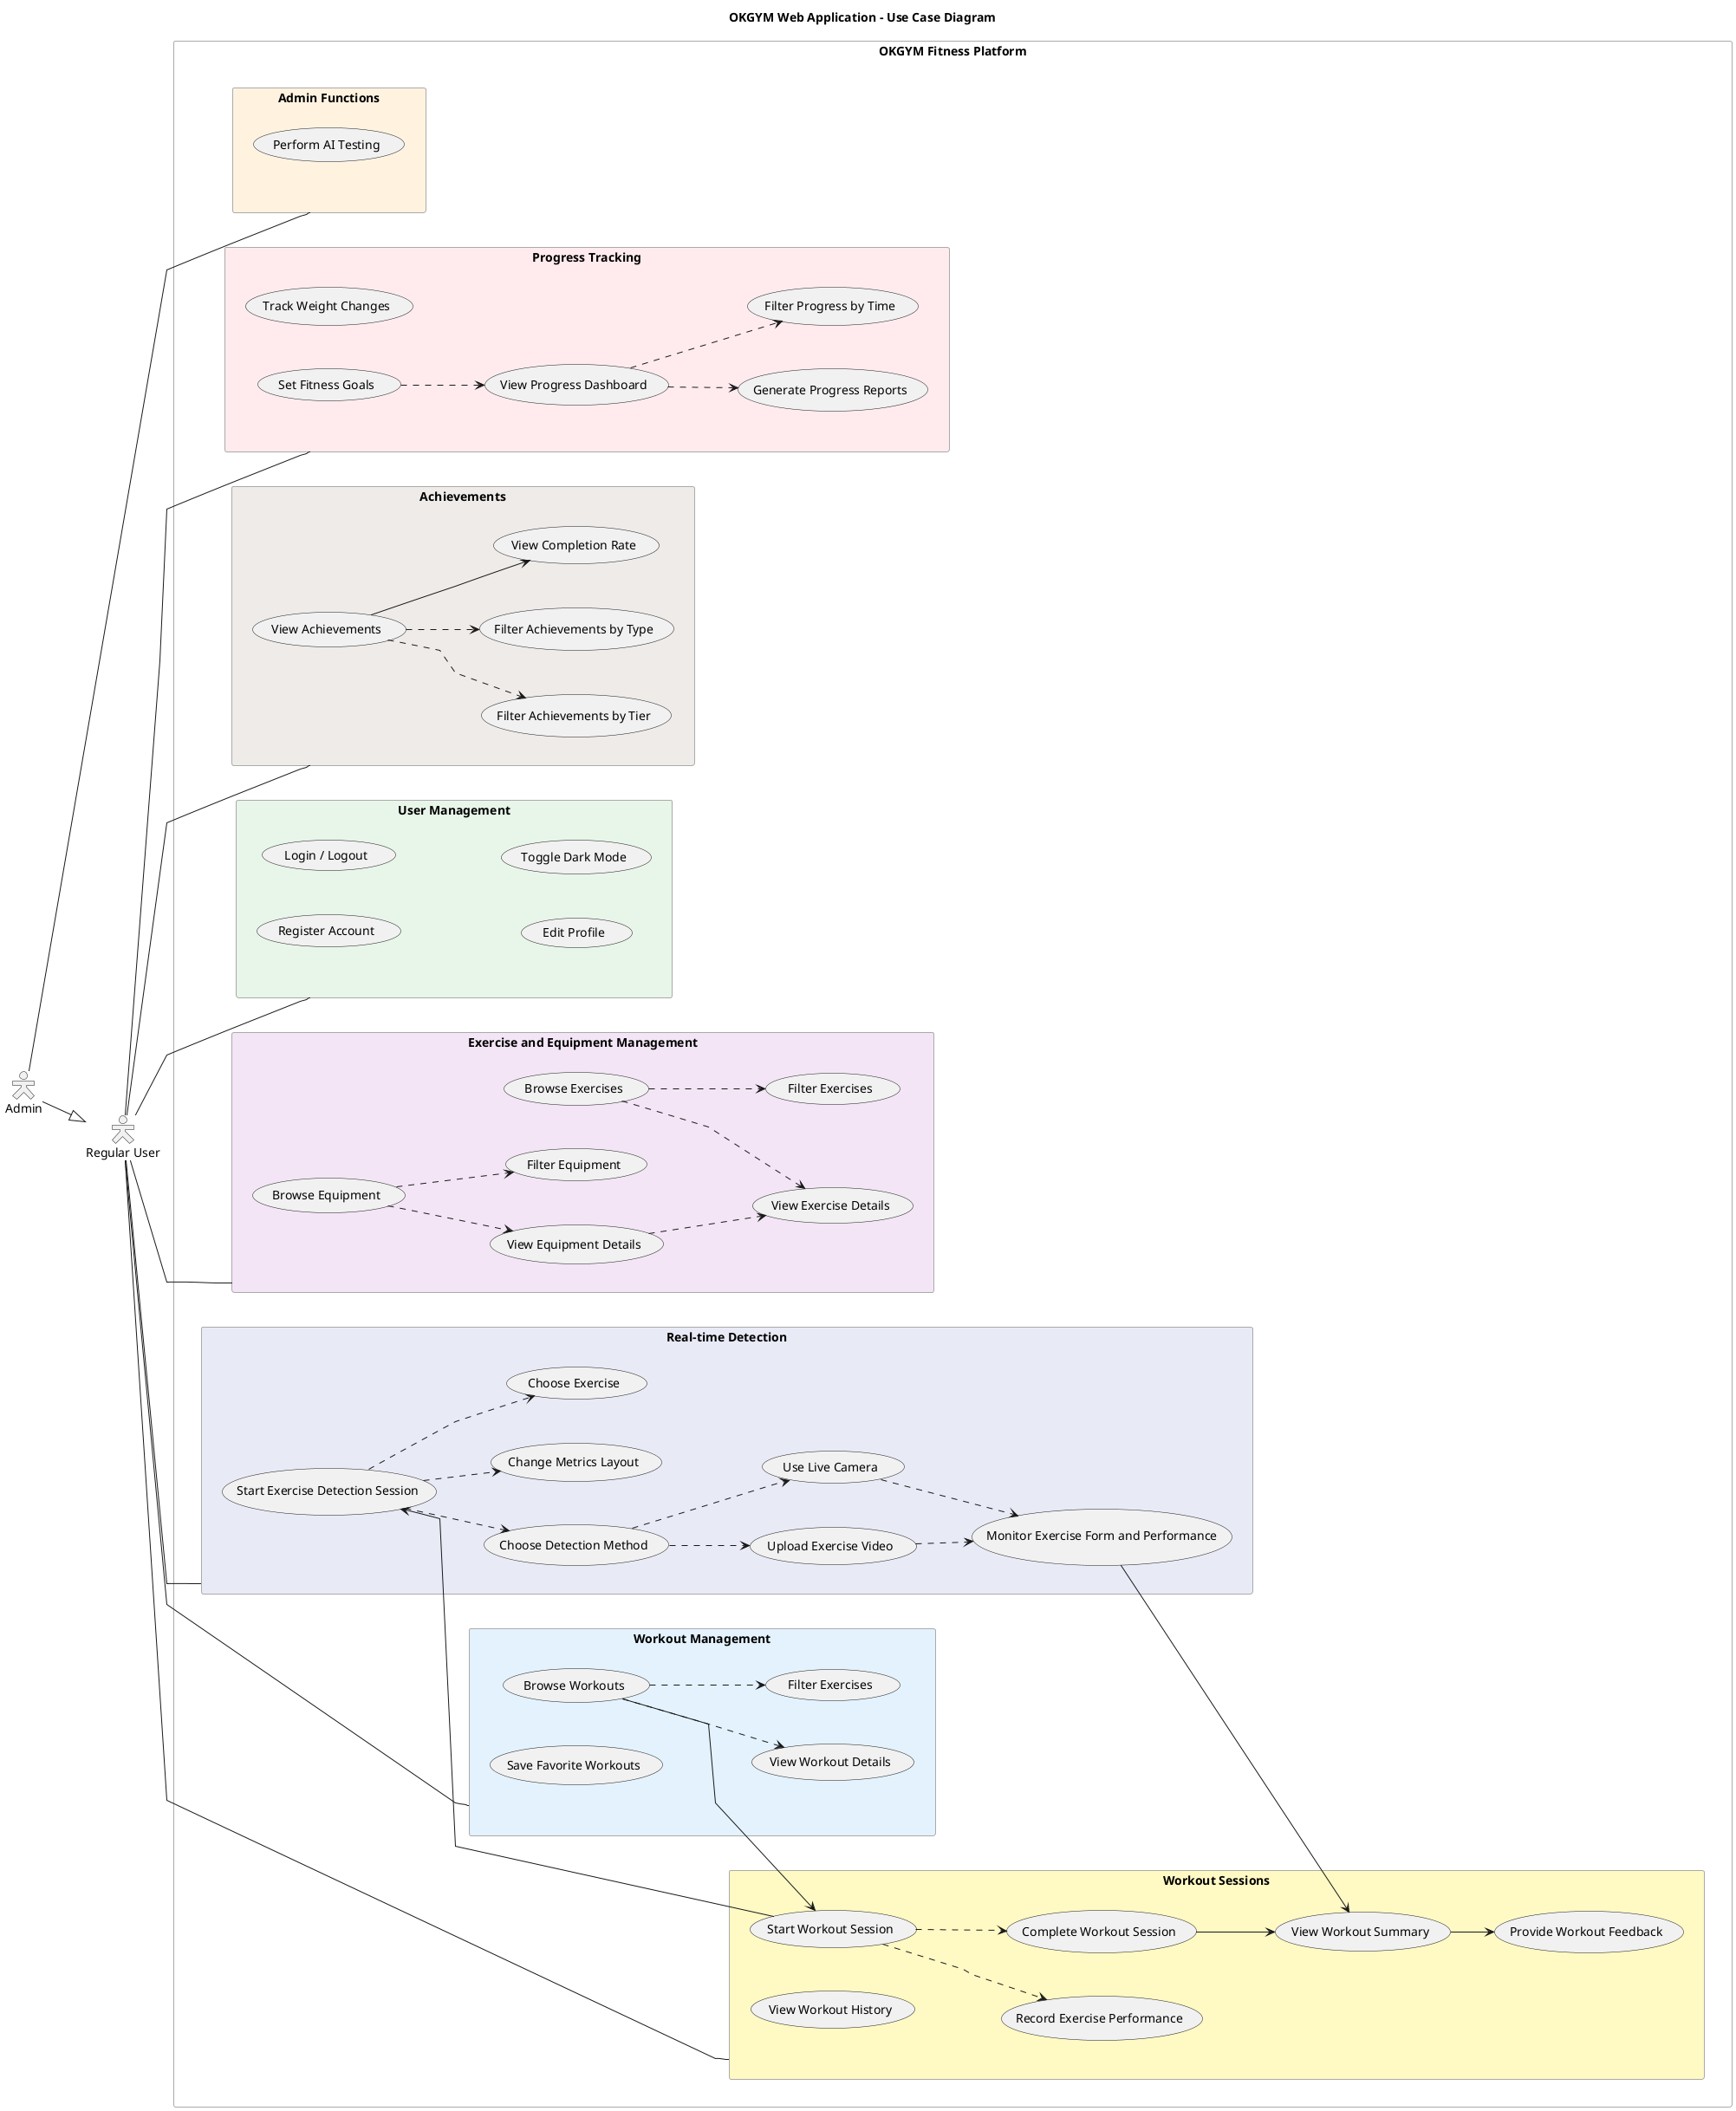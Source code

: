 @startuml OKGYM_Use_Case_Diagram

' Basic styling - minimal
skinparam actorStyle hollow
skinparam linetype polyline
left to right direction

' Use colored packages to organize use cases
skinparam packageStyle rectangle
skinparam packageBackgroundColor transparent
skinparam packageBorderColor #AAAAAA
skinparam shadowing false
skinparam nodesep 50
skinparam ranksep 50

' Title
title OKGYM Web Application - Use Case Diagram

' Actor definitions with inheritance
:Regular User: as RegularUser
:Admin: as Admin
Admin --|> RegularUser

rectangle "OKGYM Fitness Platform" {
  package "User Management" as UserMgmt #E8F5E9 {
    (Register Account) as UC1
    (Login / Logout) as UC2
    (Edit Profile) as UC3
    (Toggle Dark Mode) as UC33
  }
  
  package "Workout Management" as WorkoutMgmt #E3F2FD {
    (Browse Workouts) as UC5
    (View Workout Details) as UC6
    (Save Favorite Workouts) as UC9
    (Filter Exercises) as UC16
  }
  
  package "Workout Sessions" as WorkoutSessions #FFF9C4 {
    (Start Workout Session) as UC10
    (Record Exercise Performance) as UC11
    (Complete Workout Session) as UC12
    (View Workout History) as UC13
    (View Workout Summary) as UC34
    (Provide Workout Feedback) as UC31
  }
  
  package "Exercise and Equipment Management" as ExerciseMgmt #F3E5F5 {
    (Browse Exercises) as UC14
    (View Exercise Details) as UC15
    (Filter Exercises) as UC45
    (Browse Equipment) as UC28
    (View Equipment Details) as UC29
    (Filter Equipment) as UC37
  }
  
  package "Real-time Detection" as RealTimeDetection #E8EAF6 {
    (Start Exercise Detection Session) as UC30
    (Choose Exercise) as UC46
    (Monitor Exercise Form and Performance) as UC38
    (Choose Detection Method) as UC40
    (Upload Exercise Video) as UC17
    (Use Live Camera) as UC47
    (Change Metrics Layout) as UC41
  }
  
  package "Progress Tracking" as ProgressTracking #FFEBEE {
    (View Progress Dashboard) as UC19
    (Track Weight Changes) as UC20
    (Set Fitness Goals) as UC21
    (Generate Progress Reports) as UC23
    (Filter Progress by Time) as UC36
  }
  
  package "Achievements" as Achievements #EFEBE9 {
    (View Achievements) as UC35
    (Filter Achievements by Tier) as UC42
    (Filter Achievements by Type) as UC43
    (View Completion Rate) as UC44
  }
  
  package "Admin Functions" as AdminFunctions #FFF3E0 {
    (Perform AI Testing) as UC32
  }

  ' Key relationships (simplified)
  UC5 ..> UC16
  UC5 ..> UC6
  UC5 --> UC10
  UC10 ..> UC11
  UC10 ..> UC12
  UC10 --> UC30
  UC12 --> UC34
  UC34 --> UC31
  UC14 ..> UC15
  UC14 ..> UC45
  UC28 ..> UC37
  UC28 ..> UC29
  UC29 ..> UC15
  UC30 ..> UC46
  UC30 ..> UC40
  UC40 ..> UC17
  UC40 ..> UC47
  UC17 ..> UC38
  UC47 ..> UC38
  UC38 --> UC34
  UC30 ..> UC41
  UC19 ..> UC23
  UC19 ..> UC36
  UC21 ..> UC19
  UC35 ..> UC42
  UC35 ..> UC43
  UC35 --> UC44
}

' Connections to actors (simplified - just connecting to packages)
RegularUser -- UserMgmt
RegularUser -- WorkoutMgmt
RegularUser -- WorkoutSessions
RegularUser -- ExerciseMgmt
RegularUser -- RealTimeDetection
RegularUser -- ProgressTracking
RegularUser -- Achievements

Admin -- AdminFunctions

@enduml 